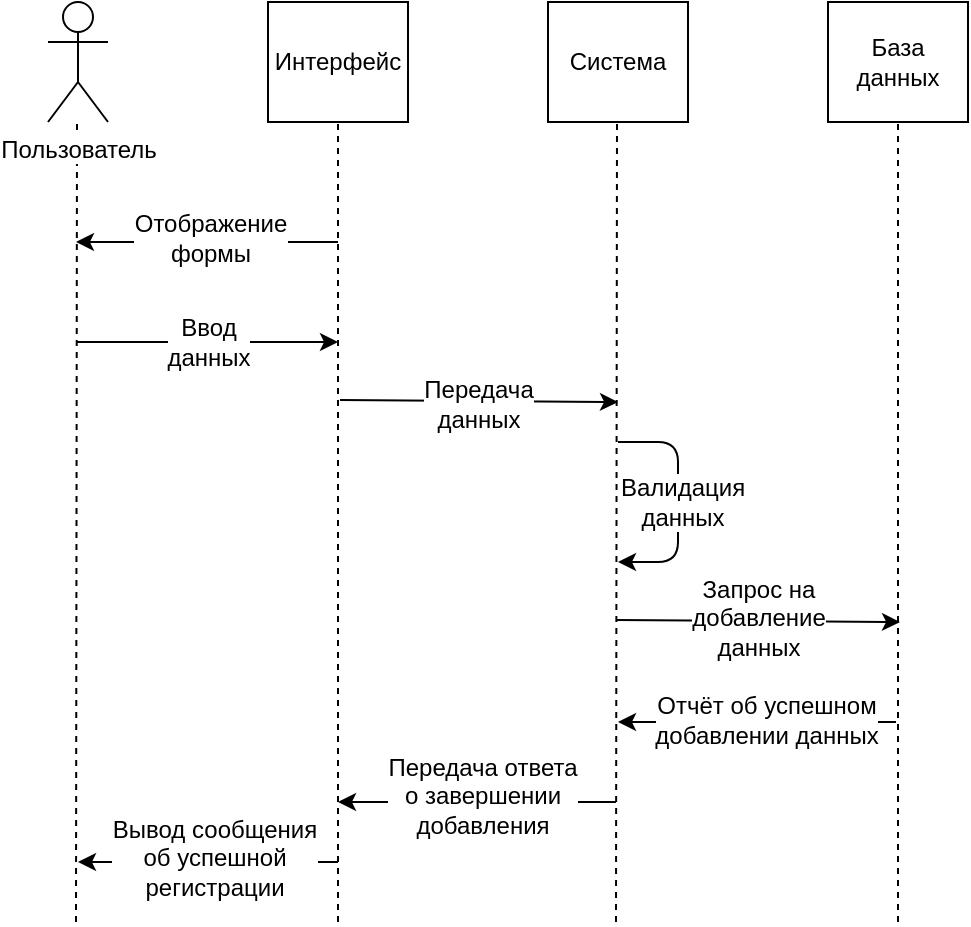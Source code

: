 <mxfile version="10.7.1" type="github"><diagram id="vODJVaY700yAkx5guiwc" name="Page-1"><mxGraphModel dx="994" dy="835" grid="1" gridSize="10" guides="1" tooltips="1" connect="1" arrows="1" fold="1" page="1" pageScale="1" pageWidth="827" pageHeight="1169" math="0" shadow="0"><root><mxCell id="0"/><mxCell id="1" parent="0"/><mxCell id="EZ5QtGep_hrgp6llg-1K-4" value="Интерфейс" style="rounded=0;whiteSpace=wrap;html=1;" vertex="1" parent="1"><mxGeometry x="230" y="200" width="70" height="60" as="geometry"/></mxCell><mxCell id="EZ5QtGep_hrgp6llg-1K-5" value="Система" style="rounded=0;whiteSpace=wrap;html=1;" vertex="1" parent="1"><mxGeometry x="370" y="200" width="70" height="60" as="geometry"/></mxCell><mxCell id="EZ5QtGep_hrgp6llg-1K-6" value="База данных" style="rounded=0;whiteSpace=wrap;html=1;" vertex="1" parent="1"><mxGeometry x="510" y="200" width="70" height="60" as="geometry"/></mxCell><mxCell id="EZ5QtGep_hrgp6llg-1K-7" value="" style="endArrow=none;dashed=1;html=1;entryX=0.5;entryY=1;entryDx=0;entryDy=0;" edge="1" parent="1" target="EZ5QtGep_hrgp6llg-1K-6"><mxGeometry width="50" height="50" relative="1" as="geometry"><mxPoint x="545" y="660" as="sourcePoint"/><mxPoint x="150" y="300" as="targetPoint"/></mxGeometry></mxCell><mxCell id="EZ5QtGep_hrgp6llg-1K-8" value="" style="endArrow=none;dashed=1;html=1;entryX=0.5;entryY=1;entryDx=0;entryDy=0;" edge="1" parent="1"><mxGeometry width="50" height="50" relative="1" as="geometry"><mxPoint x="404" y="660" as="sourcePoint"/><mxPoint x="404.5" y="260" as="targetPoint"/></mxGeometry></mxCell><mxCell id="EZ5QtGep_hrgp6llg-1K-9" value="" style="endArrow=none;dashed=1;html=1;entryX=0.5;entryY=1;entryDx=0;entryDy=0;" edge="1" parent="1"><mxGeometry width="50" height="50" relative="1" as="geometry"><mxPoint x="265" y="660" as="sourcePoint"/><mxPoint x="265" y="260" as="targetPoint"/></mxGeometry></mxCell><mxCell id="EZ5QtGep_hrgp6llg-1K-10" value="" style="endArrow=none;dashed=1;html=1;entryX=0.5;entryY=1;entryDx=0;entryDy=0;" edge="1" parent="1"><mxGeometry width="50" height="50" relative="1" as="geometry"><mxPoint x="134" y="660" as="sourcePoint"/><mxPoint x="134.5" y="260" as="targetPoint"/></mxGeometry></mxCell><mxCell id="EZ5QtGep_hrgp6llg-1K-1" value="Пользователь&lt;br&gt;" style="shape=umlActor;verticalLabelPosition=bottom;labelBackgroundColor=#ffffff;verticalAlign=top;html=1;outlineConnect=0;" vertex="1" parent="1"><mxGeometry x="120" y="200" width="30" height="60" as="geometry"/></mxCell><mxCell id="EZ5QtGep_hrgp6llg-1K-12" value="" style="endArrow=classic;html=1;" edge="1" parent="1"><mxGeometry width="50" height="50" relative="1" as="geometry"><mxPoint x="265" y="320" as="sourcePoint"/><mxPoint x="134" y="320" as="targetPoint"/></mxGeometry></mxCell><mxCell id="EZ5QtGep_hrgp6llg-1K-13" value="Отображение&lt;br&gt;формы" style="text;html=1;resizable=0;points=[];align=center;verticalAlign=middle;labelBackgroundColor=#ffffff;" vertex="1" connectable="0" parent="EZ5QtGep_hrgp6llg-1K-12"><mxGeometry x="0.171" relative="1" as="geometry"><mxPoint x="12" y="-2" as="offset"/></mxGeometry></mxCell><mxCell id="EZ5QtGep_hrgp6llg-1K-14" value="" style="endArrow=classic;html=1;" edge="1" parent="1"><mxGeometry width="50" height="50" relative="1" as="geometry"><mxPoint x="134" y="370" as="sourcePoint"/><mxPoint x="265" y="370" as="targetPoint"/></mxGeometry></mxCell><mxCell id="EZ5QtGep_hrgp6llg-1K-15" value="Ввод&lt;br&gt;данных" style="text;html=1;resizable=0;points=[];align=center;verticalAlign=middle;labelBackgroundColor=#ffffff;" vertex="1" connectable="0" parent="EZ5QtGep_hrgp6llg-1K-14"><mxGeometry x="0.23" relative="1" as="geometry"><mxPoint x="-15" as="offset"/></mxGeometry></mxCell><mxCell id="EZ5QtGep_hrgp6llg-1K-16" value="" style="endArrow=classic;html=1;" edge="1" parent="1"><mxGeometry width="50" height="50" relative="1" as="geometry"><mxPoint x="266" y="399" as="sourcePoint"/><mxPoint x="405" y="400" as="targetPoint"/></mxGeometry></mxCell><mxCell id="EZ5QtGep_hrgp6llg-1K-17" value="Передача&lt;br&gt;данных&lt;br&gt;" style="text;html=1;resizable=0;points=[];align=center;verticalAlign=middle;labelBackgroundColor=#ffffff;" vertex="1" connectable="0" parent="EZ5QtGep_hrgp6llg-1K-16"><mxGeometry x="-0.143" y="-1" relative="1" as="geometry"><mxPoint x="9" as="offset"/></mxGeometry></mxCell><mxCell id="EZ5QtGep_hrgp6llg-1K-20" value="" style="endArrow=classic;html=1;" edge="1" parent="1"><mxGeometry width="50" height="50" relative="1" as="geometry"><mxPoint x="405" y="420" as="sourcePoint"/><mxPoint x="405" y="480" as="targetPoint"/><Array as="points"><mxPoint x="435" y="420"/><mxPoint x="435" y="480"/></Array></mxGeometry></mxCell><mxCell id="EZ5QtGep_hrgp6llg-1K-21" value="Валидация&lt;br&gt;данных&lt;br&gt;" style="text;html=1;resizable=0;points=[];align=center;verticalAlign=middle;labelBackgroundColor=#ffffff;" vertex="1" connectable="0" parent="EZ5QtGep_hrgp6llg-1K-20"><mxGeometry x="0.079" relative="1" as="geometry"><mxPoint x="2" y="-5" as="offset"/></mxGeometry></mxCell><mxCell id="EZ5QtGep_hrgp6llg-1K-22" value="" style="endArrow=classic;html=1;" edge="1" parent="1"><mxGeometry width="50" height="50" relative="1" as="geometry"><mxPoint x="404" y="509" as="sourcePoint"/><mxPoint x="546" y="510" as="targetPoint"/></mxGeometry></mxCell><mxCell id="EZ5QtGep_hrgp6llg-1K-23" value="Запрос на&lt;br&gt;добавление&lt;br&gt;данных&lt;br&gt;" style="text;html=1;resizable=0;points=[];align=center;verticalAlign=middle;labelBackgroundColor=#ffffff;" vertex="1" connectable="0" parent="EZ5QtGep_hrgp6llg-1K-22"><mxGeometry x="0.279" relative="1" as="geometry"><mxPoint x="-20" y="-2" as="offset"/></mxGeometry></mxCell><mxCell id="EZ5QtGep_hrgp6llg-1K-26" value="" style="endArrow=classic;html=1;" edge="1" parent="1"><mxGeometry width="50" height="50" relative="1" as="geometry"><mxPoint x="544" y="560" as="sourcePoint"/><mxPoint x="405" y="560" as="targetPoint"/></mxGeometry></mxCell><mxCell id="EZ5QtGep_hrgp6llg-1K-27" value="Отчёт об успешном&lt;br&gt;добавлении данных&lt;br&gt;" style="text;html=1;resizable=0;points=[];align=center;verticalAlign=middle;labelBackgroundColor=#ffffff;" vertex="1" connectable="0" parent="EZ5QtGep_hrgp6llg-1K-26"><mxGeometry x="-0.358" y="1" relative="1" as="geometry"><mxPoint x="-21" y="-2" as="offset"/></mxGeometry></mxCell><mxCell id="EZ5QtGep_hrgp6llg-1K-28" value="" style="endArrow=classic;html=1;" edge="1" parent="1"><mxGeometry width="50" height="50" relative="1" as="geometry"><mxPoint x="404" y="600" as="sourcePoint"/><mxPoint x="265" y="600" as="targetPoint"/></mxGeometry></mxCell><mxCell id="EZ5QtGep_hrgp6llg-1K-29" value="Передача ответа&lt;br&gt;о завершении&lt;br&gt;добавления&lt;br&gt;" style="text;html=1;resizable=0;points=[];align=center;verticalAlign=middle;labelBackgroundColor=#ffffff;" vertex="1" connectable="0" parent="EZ5QtGep_hrgp6llg-1K-28"><mxGeometry x="0.175" y="-2" relative="1" as="geometry"><mxPoint x="14" y="-1" as="offset"/></mxGeometry></mxCell><mxCell id="EZ5QtGep_hrgp6llg-1K-30" value="" style="endArrow=classic;html=1;" edge="1" parent="1"><mxGeometry width="50" height="50" relative="1" as="geometry"><mxPoint x="265" y="630" as="sourcePoint"/><mxPoint x="135" y="630" as="targetPoint"/></mxGeometry></mxCell><mxCell id="EZ5QtGep_hrgp6llg-1K-32" value="Вывод сообщения&lt;br&gt;об успешной&lt;br&gt;регистрации&lt;br&gt;" style="text;html=1;resizable=0;points=[];align=center;verticalAlign=middle;labelBackgroundColor=#ffffff;" vertex="1" connectable="0" parent="EZ5QtGep_hrgp6llg-1K-30"><mxGeometry x="-0.122" relative="1" as="geometry"><mxPoint x="-5" y="-2" as="offset"/></mxGeometry></mxCell></root></mxGraphModel></diagram></mxfile>